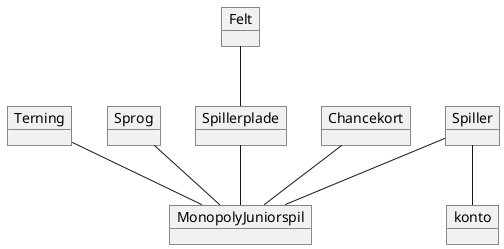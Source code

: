 @startuml
'https://plantuml.com/object-diagram

object Spiller
object Terning
object Sprog
object MonopolyJuniorspil
object konto
object Spillerplade
object Felt
object Chancekort
Sprog -- MonopolyJuniorspil
Felt -- Spillerplade
Spillerplade -- MonopolyJuniorspil
Spiller -- konto
Spiller -- MonopolyJuniorspil
Terning -- MonopolyJuniorspil
Chancekort -- MonopolyJuniorspil


@enduml
